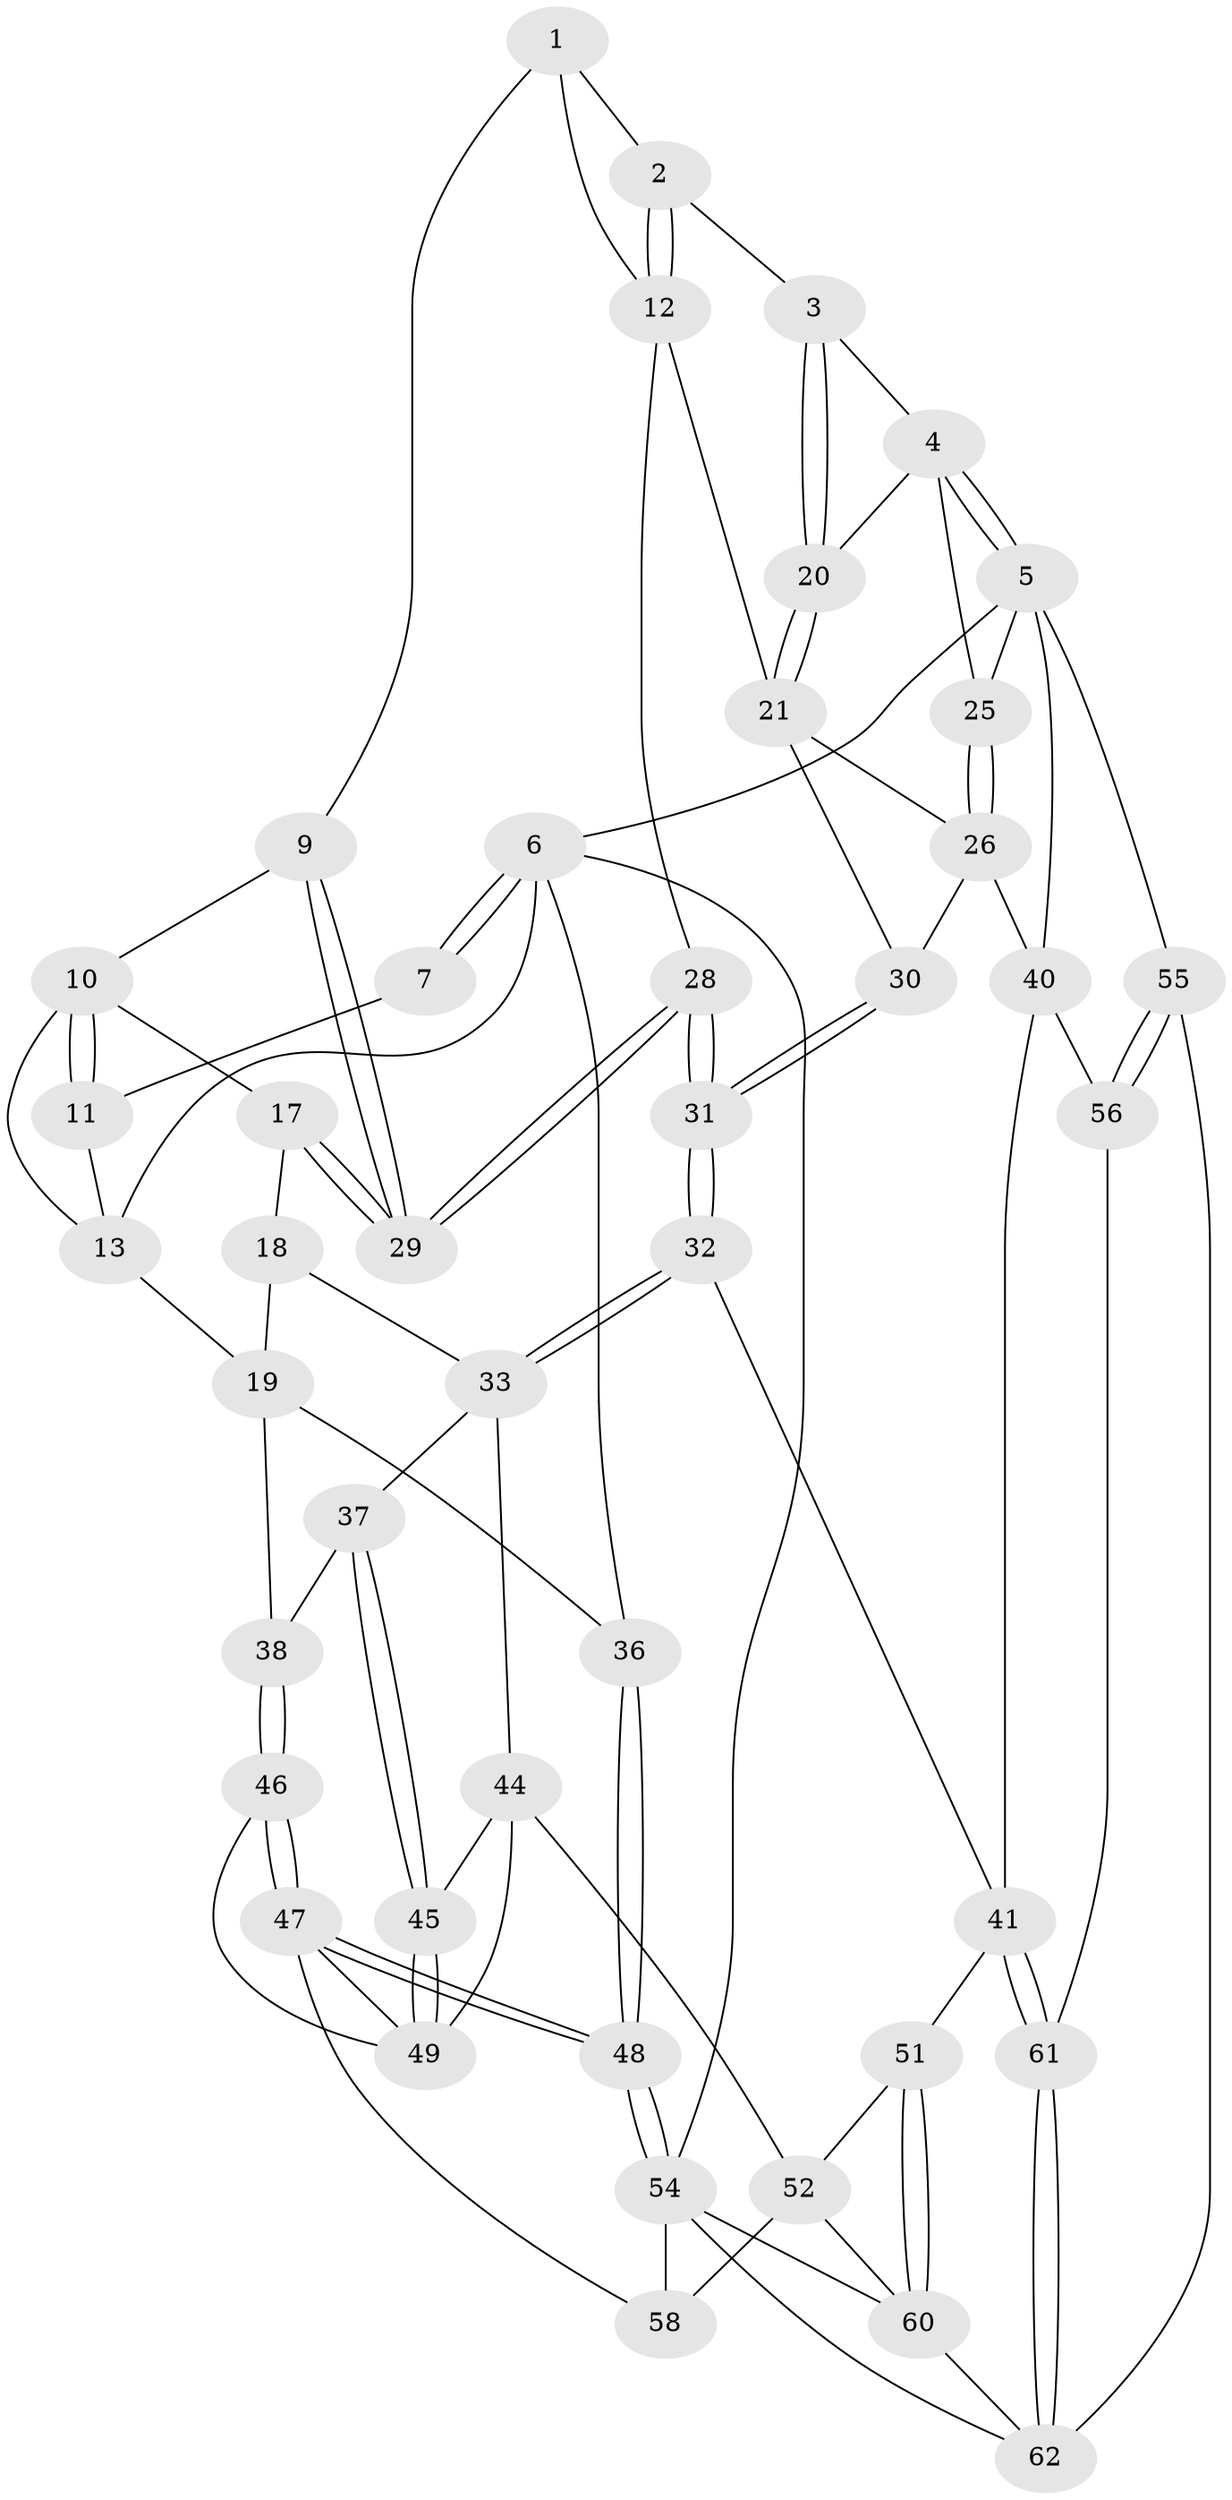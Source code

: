 // original degree distribution, {3: 0.03076923076923077, 4: 0.2923076923076923, 5: 0.4307692307692308, 6: 0.24615384615384617}
// Generated by graph-tools (version 1.1) at 2025/11/02/27/25 16:11:51]
// undirected, 45 vertices, 103 edges
graph export_dot {
graph [start="1"]
  node [color=gray90,style=filled];
  1 [pos="+0.48325573788178083+0",super="+8"];
  2 [pos="+0.7606269010154139+0"];
  3 [pos="+1+0"];
  4 [pos="+1+0",super="+23"];
  5 [pos="+1+0",super="+24"];
  6 [pos="+0+0",super="+15"];
  7 [pos="+0.131558082696245+0"];
  9 [pos="+0.4104879229991846+0.11638657738502811"];
  10 [pos="+0.4040955234824824+0.12028521228852436",super="+16"];
  11 [pos="+0.15830104070391818+0"];
  12 [pos="+0.6425196051772665+0.1650014288370814",super="+22"];
  13 [pos="+0.15098621004742632+0.006444881939584388",super="+14"];
  17 [pos="+0.33828182622943404+0.20152855796654562"];
  18 [pos="+0.264674192273708+0.2557793187815834"];
  19 [pos="+0.15569195969817243+0.24243896793190076",super="+35"];
  20 [pos="+0.802636039557054+0.13703760590706798"];
  21 [pos="+0.6982821278298939+0.21304959970027607",super="+27"];
  25 [pos="+1+0.3435559781903834"];
  26 [pos="+1+0.3407487122727067",super="+39"];
  28 [pos="+0.5939751035784782+0.36061214608383557"];
  29 [pos="+0.56267459285872+0.3355478751979462"];
  30 [pos="+0.738450824379142+0.44663141801538875"];
  31 [pos="+0.576513268224412+0.4654403516215125"];
  32 [pos="+0.5749408596663949+0.46782275471106366"];
  33 [pos="+0.42409002357794556+0.4586432264863581",super="+34"];
  36 [pos="+0+0.35000529340936515"];
  37 [pos="+0.2216783942199017+0.5035811733883243"];
  38 [pos="+0.1367565344002029+0.48201528857751136"];
  40 [pos="+0.959662186492772+0.6353190990824307",super="+43"];
  41 [pos="+0.7060295929967939+0.7344298244422968",super="+42"];
  44 [pos="+0.39872166643259327+0.49979397595621744",super="+53"];
  45 [pos="+0.26755061934743024+0.6240481800823582"];
  46 [pos="+0.13453034537463385+0.5205854742661223"];
  47 [pos="+0+0.8413119098024157",super="+59"];
  48 [pos="+0+0.9201281568596466"];
  49 [pos="+0.24089310271679648+0.7344305826170676",super="+50"];
  51 [pos="+0.611327783790743+0.6919542161141309"];
  52 [pos="+0.3914447562996123+0.720069094960347",super="+57"];
  54 [pos="+0+1",super="+64"];
  55 [pos="+1+1"];
  56 [pos="+1+0.6117120162246228",super="+65"];
  58 [pos="+0.2138258503598782+0.7649456818761236"];
  60 [pos="+0.4548107090292747+0.9173653768530776",super="+63"];
  61 [pos="+0.750098492452348+1"];
  62 [pos="+0.7235239164369707+1"];
  1 -- 2;
  1 -- 12;
  1 -- 9;
  2 -- 3;
  2 -- 12;
  2 -- 12;
  3 -- 4;
  3 -- 20;
  3 -- 20;
  4 -- 5;
  4 -- 5;
  4 -- 25;
  4 -- 20;
  5 -- 6;
  5 -- 55;
  5 -- 25;
  5 -- 40;
  6 -- 7;
  6 -- 7;
  6 -- 54;
  6 -- 36;
  6 -- 13;
  7 -- 11;
  9 -- 10;
  9 -- 29;
  9 -- 29;
  10 -- 11;
  10 -- 11;
  10 -- 17;
  10 -- 13;
  11 -- 13;
  12 -- 28;
  12 -- 21;
  13 -- 19;
  17 -- 18;
  17 -- 29;
  17 -- 29;
  18 -- 19;
  18 -- 33;
  19 -- 36;
  19 -- 38;
  20 -- 21;
  20 -- 21;
  21 -- 26;
  21 -- 30;
  25 -- 26;
  25 -- 26;
  26 -- 40;
  26 -- 30;
  28 -- 29;
  28 -- 29;
  28 -- 31;
  28 -- 31;
  30 -- 31;
  30 -- 31;
  31 -- 32;
  31 -- 32;
  32 -- 33;
  32 -- 33;
  32 -- 41;
  33 -- 44;
  33 -- 37;
  36 -- 48;
  36 -- 48;
  37 -- 38;
  37 -- 45;
  37 -- 45;
  38 -- 46;
  38 -- 46;
  40 -- 41;
  40 -- 56;
  41 -- 61;
  41 -- 61;
  41 -- 51;
  44 -- 45;
  44 -- 49;
  44 -- 52;
  45 -- 49;
  45 -- 49;
  46 -- 47;
  46 -- 47;
  46 -- 49;
  47 -- 48;
  47 -- 48;
  47 -- 58;
  47 -- 49;
  48 -- 54;
  48 -- 54;
  51 -- 52;
  51 -- 60;
  51 -- 60;
  52 -- 58;
  52 -- 60;
  54 -- 62;
  54 -- 58;
  54 -- 60;
  55 -- 56 [weight=2];
  55 -- 56;
  55 -- 62;
  56 -- 61;
  60 -- 62;
  61 -- 62;
  61 -- 62;
}
